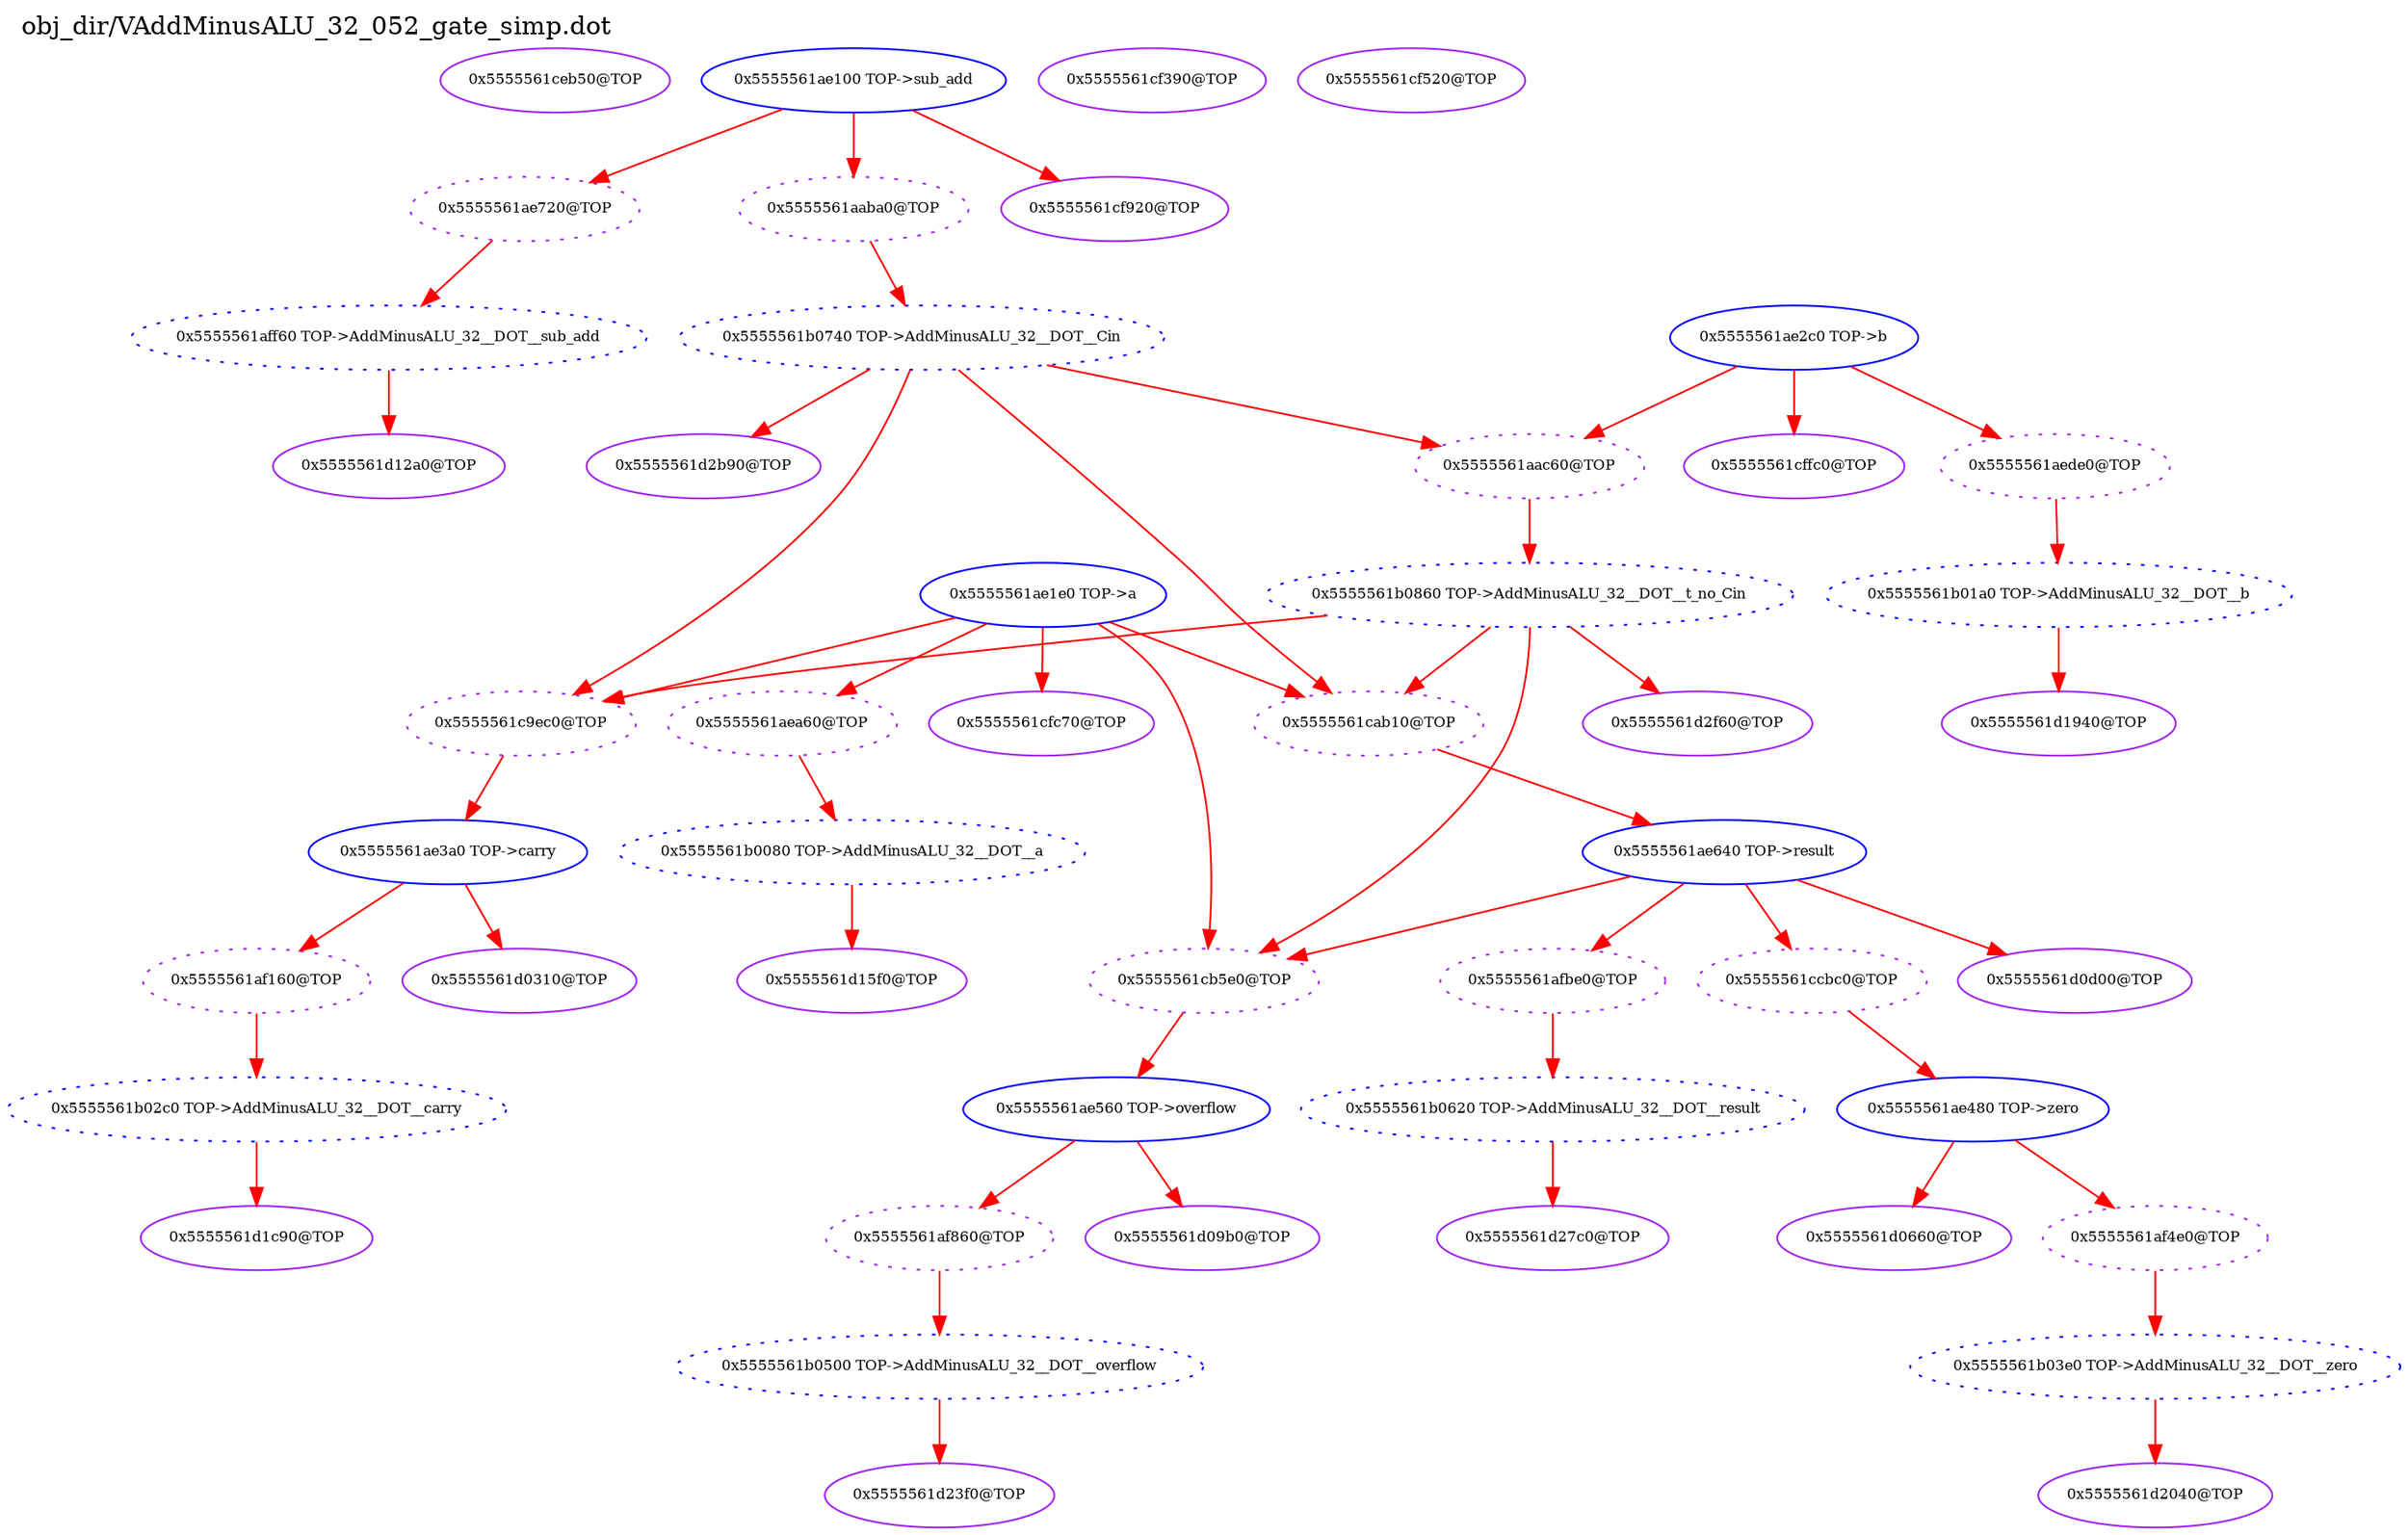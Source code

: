 digraph v3graph {
	graph	[label="obj_dir/VAddMinusALU_32_052_gate_simp.dot",
		 labelloc=t, labeljust=l,
		 //size="7.5,10",
		 rankdir=TB];
	n0	[fontsize=8 label="0x5555561ceb50@TOP", color=purple];
	n1	[fontsize=8 label="0x5555561ae720@TOP", color=purple, style=dotted];
	n2	[fontsize=8 label="0x5555561ae100 TOP->sub_add", color=blue];
	n3	[fontsize=8 label="0x5555561aff60 TOP->AddMinusALU_32__DOT__sub_add", color=blue, style=dotted];
	n4	[fontsize=8 label="0x5555561aea60@TOP", color=purple, style=dotted];
	n5	[fontsize=8 label="0x5555561ae1e0 TOP->a", color=blue];
	n6	[fontsize=8 label="0x5555561b0080 TOP->AddMinusALU_32__DOT__a", color=blue, style=dotted];
	n7	[fontsize=8 label="0x5555561aede0@TOP", color=purple, style=dotted];
	n8	[fontsize=8 label="0x5555561ae2c0 TOP->b", color=blue];
	n9	[fontsize=8 label="0x5555561b01a0 TOP->AddMinusALU_32__DOT__b", color=blue, style=dotted];
	n10	[fontsize=8 label="0x5555561af160@TOP", color=purple, style=dotted];
	n11	[fontsize=8 label="0x5555561ae3a0 TOP->carry", color=blue];
	n12	[fontsize=8 label="0x5555561b02c0 TOP->AddMinusALU_32__DOT__carry", color=blue, style=dotted];
	n13	[fontsize=8 label="0x5555561af4e0@TOP", color=purple, style=dotted];
	n14	[fontsize=8 label="0x5555561ae480 TOP->zero", color=blue];
	n15	[fontsize=8 label="0x5555561b03e0 TOP->AddMinusALU_32__DOT__zero", color=blue, style=dotted];
	n16	[fontsize=8 label="0x5555561af860@TOP", color=purple, style=dotted];
	n17	[fontsize=8 label="0x5555561ae560 TOP->overflow", color=blue];
	n18	[fontsize=8 label="0x5555561b0500 TOP->AddMinusALU_32__DOT__overflow", color=blue, style=dotted];
	n19	[fontsize=8 label="0x5555561afbe0@TOP", color=purple, style=dotted];
	n20	[fontsize=8 label="0x5555561ae640 TOP->result", color=blue];
	n21	[fontsize=8 label="0x5555561b0620 TOP->AddMinusALU_32__DOT__result", color=blue, style=dotted];
	n22	[fontsize=8 label="0x5555561aaba0@TOP", color=purple, style=dotted];
	n23	[fontsize=8 label="0x5555561b0740 TOP->AddMinusALU_32__DOT__Cin", color=blue, style=dotted];
	n24	[fontsize=8 label="0x5555561aac60@TOP", color=purple, style=dotted];
	n25	[fontsize=8 label="0x5555561b0860 TOP->AddMinusALU_32__DOT__t_no_Cin", color=blue, style=dotted];
	n26	[fontsize=8 label="0x5555561c9ec0@TOP", color=purple, style=dotted];
	n27	[fontsize=8 label="0x5555561cab10@TOP", color=purple, style=dotted];
	n28	[fontsize=8 label="0x5555561cb5e0@TOP", color=purple, style=dotted];
	n29	[fontsize=8 label="0x5555561ccbc0@TOP", color=purple, style=dotted];
	n30	[fontsize=8 label="0x5555561cf390@TOP", color=purple];
	n31	[fontsize=8 label="0x5555561cf520@TOP", color=purple];
	n32	[fontsize=8 label="0x5555561cf920@TOP", color=purple];
	n33	[fontsize=8 label="0x5555561cfc70@TOP", color=purple];
	n34	[fontsize=8 label="0x5555561cffc0@TOP", color=purple];
	n35	[fontsize=8 label="0x5555561d0310@TOP", color=purple];
	n36	[fontsize=8 label="0x5555561d0660@TOP", color=purple];
	n37	[fontsize=8 label="0x5555561d09b0@TOP", color=purple];
	n38	[fontsize=8 label="0x5555561d0d00@TOP", color=purple];
	n39	[fontsize=8 label="0x5555561d12a0@TOP", color=purple];
	n40	[fontsize=8 label="0x5555561d15f0@TOP", color=purple];
	n41	[fontsize=8 label="0x5555561d1940@TOP", color=purple];
	n42	[fontsize=8 label="0x5555561d1c90@TOP", color=purple];
	n43	[fontsize=8 label="0x5555561d2040@TOP", color=purple];
	n44	[fontsize=8 label="0x5555561d23f0@TOP", color=purple];
	n45	[fontsize=8 label="0x5555561d27c0@TOP", color=purple];
	n46	[fontsize=8 label="0x5555561d2b90@TOP", color=purple];
	n47	[fontsize=8 label="0x5555561d2f60@TOP", color=purple];
	n1 -> n3 [fontsize=8 label="" weight=1 color=red];
	n2 -> n1 [fontsize=8 label="" weight=1 color=red];
	n2 -> n22 [fontsize=8 label="" weight=1 color=red];
	n2 -> n32 [fontsize=8 label="" weight=1 color=red];
	n3 -> n39 [fontsize=8 label="" weight=1 color=red];
	n4 -> n6 [fontsize=8 label="" weight=1 color=red];
	n5 -> n4 [fontsize=8 label="" weight=1 color=red];
	n5 -> n26 [fontsize=8 label="" weight=1 color=red];
	n5 -> n27 [fontsize=8 label="" weight=1 color=red];
	n5 -> n28 [fontsize=8 label="" weight=2 color=red];
	n5 -> n33 [fontsize=8 label="" weight=1 color=red];
	n6 -> n40 [fontsize=8 label="" weight=1 color=red];
	n7 -> n9 [fontsize=8 label="" weight=1 color=red];
	n8 -> n7 [fontsize=8 label="" weight=1 color=red];
	n8 -> n24 [fontsize=8 label="" weight=1 color=red];
	n8 -> n34 [fontsize=8 label="" weight=1 color=red];
	n9 -> n41 [fontsize=8 label="" weight=1 color=red];
	n10 -> n12 [fontsize=8 label="" weight=1 color=red];
	n11 -> n10 [fontsize=8 label="" weight=1 color=red];
	n11 -> n35 [fontsize=8 label="" weight=1 color=red];
	n12 -> n42 [fontsize=8 label="" weight=1 color=red];
	n13 -> n15 [fontsize=8 label="" weight=1 color=red];
	n14 -> n13 [fontsize=8 label="" weight=1 color=red];
	n14 -> n36 [fontsize=8 label="" weight=1 color=red];
	n15 -> n43 [fontsize=8 label="" weight=1 color=red];
	n16 -> n18 [fontsize=8 label="" weight=1 color=red];
	n17 -> n16 [fontsize=8 label="" weight=1 color=red];
	n17 -> n37 [fontsize=8 label="" weight=1 color=red];
	n18 -> n44 [fontsize=8 label="" weight=1 color=red];
	n19 -> n21 [fontsize=8 label="" weight=1 color=red];
	n20 -> n19 [fontsize=8 label="" weight=1 color=red];
	n20 -> n28 [fontsize=8 label="" weight=1 color=red];
	n20 -> n29 [fontsize=8 label="" weight=1 color=red];
	n20 -> n38 [fontsize=8 label="" weight=1 color=red];
	n21 -> n45 [fontsize=8 label="" weight=1 color=red];
	n22 -> n23 [fontsize=8 label="" weight=1 color=red];
	n23 -> n24 [fontsize=8 label="" weight=1 color=red];
	n23 -> n26 [fontsize=8 label="" weight=1 color=red];
	n23 -> n27 [fontsize=8 label="" weight=1 color=red];
	n23 -> n46 [fontsize=8 label="" weight=1 color=red];
	n24 -> n25 [fontsize=8 label="" weight=1 color=red];
	n25 -> n26 [fontsize=8 label="" weight=1 color=red];
	n25 -> n27 [fontsize=8 label="" weight=1 color=red];
	n25 -> n28 [fontsize=8 label="" weight=1 color=red];
	n25 -> n47 [fontsize=8 label="" weight=1 color=red];
	n26 -> n11 [fontsize=8 label="" weight=1 color=red];
	n27 -> n20 [fontsize=8 label="" weight=1 color=red];
	n28 -> n17 [fontsize=8 label="" weight=1 color=red];
	n29 -> n14 [fontsize=8 label="" weight=1 color=red];
}
